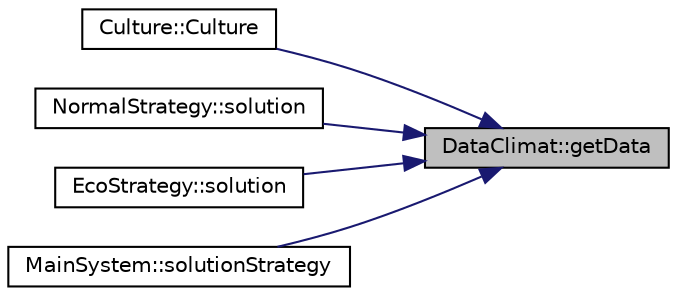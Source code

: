 digraph "DataClimat::getData"
{
 // LATEX_PDF_SIZE
  edge [fontname="Helvetica",fontsize="10",labelfontname="Helvetica",labelfontsize="10"];
  node [fontname="Helvetica",fontsize="10",shape=record];
  rankdir="RL";
  Node1 [label="DataClimat::getData",height=0.2,width=0.4,color="black", fillcolor="grey75", style="filled", fontcolor="black",tooltip=" "];
  Node1 -> Node2 [dir="back",color="midnightblue",fontsize="10",style="solid",fontname="Helvetica"];
  Node2 [label="Culture::Culture",height=0.2,width=0.4,color="black", fillcolor="white", style="filled",URL="$class_culture.html#af3edba513a4a8765f2148d3e9d930fee",tooltip=" "];
  Node1 -> Node3 [dir="back",color="midnightblue",fontsize="10",style="solid",fontname="Helvetica"];
  Node3 [label="NormalStrategy::solution",height=0.2,width=0.4,color="black", fillcolor="white", style="filled",URL="$class_normal_strategy.html#ae5ec94c6488229a0df583687c9823799",tooltip=" "];
  Node1 -> Node4 [dir="back",color="midnightblue",fontsize="10",style="solid",fontname="Helvetica"];
  Node4 [label="EcoStrategy::solution",height=0.2,width=0.4,color="black", fillcolor="white", style="filled",URL="$class_eco_strategy.html#ab062853c53a26d1753a2990ffb4e32de",tooltip=" "];
  Node1 -> Node5 [dir="back",color="midnightblue",fontsize="10",style="solid",fontname="Helvetica"];
  Node5 [label="MainSystem::solutionStrategy",height=0.2,width=0.4,color="black", fillcolor="white", style="filled",URL="$class_main_system.html#a7d0a9f8665ae2c6a6c6970ac8a6da813",tooltip="воспользоваться стратегией"];
}
